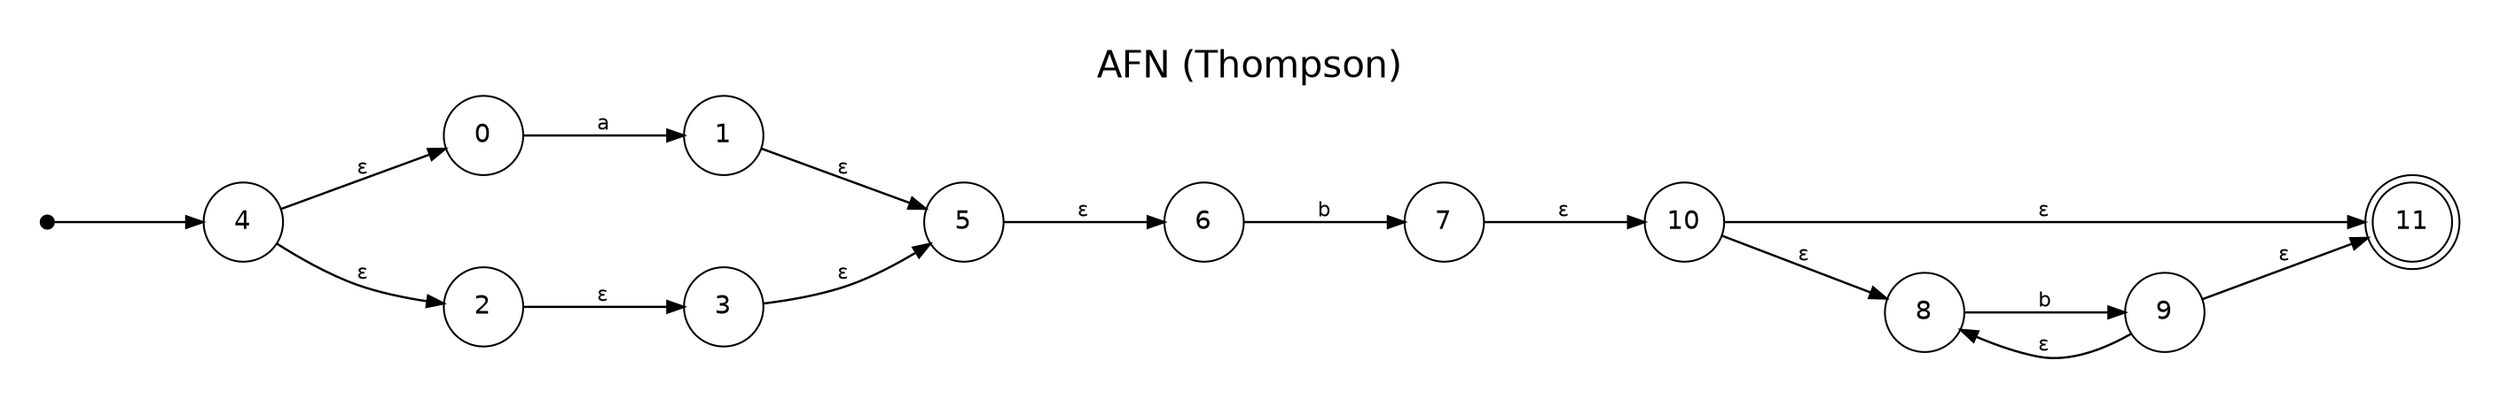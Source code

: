 digraph NFA {
  rankdir=LR; layout=dot; splines=true; overlap=false; concentrate=true; outputorder=edgesfirst; nodesep=0.7; ranksep=1.1; margin=0.25;
  labelloc="t"; label="AFN (Thompson)"; fontsize=20; fontname="Helvetica";
  node [shape=circle, width=0.6, height=0.6, fontname="Helvetica"];
  edge [fontname="Helvetica", fontsize=11, arrowsize=0.9, penwidth=1.2, labeldistance=1.6];
  __start [shape=point, width=0.1, label=""];
  __start -> 4;
  11 [shape=doublecircle];
  0 -> 1 [label="a"];
  1 -> 5 [label="ε"];
  2 -> 3 [label="ε"];
  3 -> 5 [label="ε"];
  4 -> 0 [label="ε"];
  4 -> 2 [label="ε"];
  5 -> 6 [label="ε"];
  6 -> 7 [label="b"];
  7 -> 10 [label="ε"];
  8 -> 9 [label="b"];
  9 -> 8 [label="ε"];
  9 -> 11 [label="ε"];
  10 -> 8 [label="ε"];
  10 -> 11 [label="ε"];
}